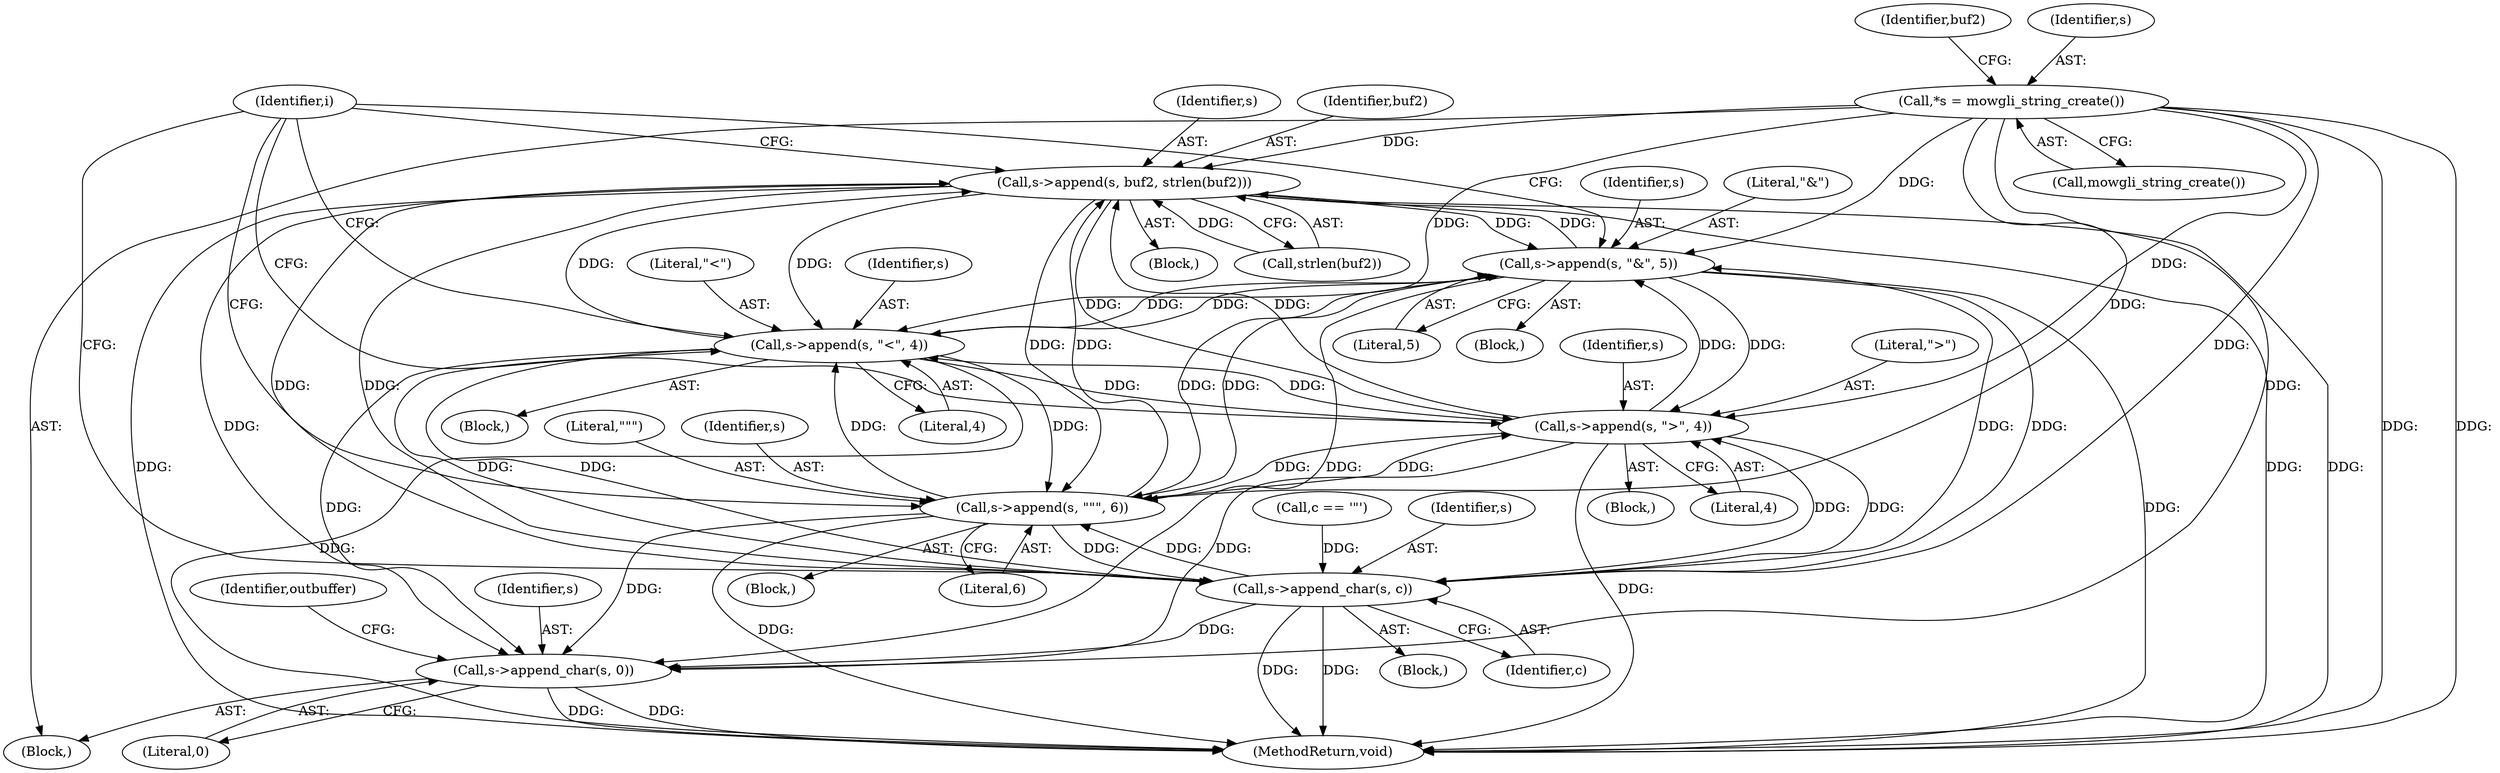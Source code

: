 digraph "0_atheme_87580d767868360d2fed503980129504da84b63e@API" {
"1000108" [label="(Call,*s = mowgli_string_create())"];
"1000157" [label="(Call,s->append(s, buf2, strlen(buf2)))"];
"1000168" [label="(Call,s->append(s, \"&amp;\", 5))"];
"1000178" [label="(Call,s->append(s, \"&lt;\", 4))"];
"1000188" [label="(Call,s->append(s, \"&gt;\", 4))"];
"1000198" [label="(Call,s->append(s, \"&quot;\", 6))"];
"1000204" [label="(Call,s->append_char(s, c))"];
"1000207" [label="(Call,s->append_char(s, 0))"];
"1000209" [label="(Literal,0)"];
"1000204" [label="(Call,s->append_char(s, c))"];
"1000190" [label="(Literal,\"&gt;\")"];
"1000177" [label="(Block,)"];
"1000194" [label="(Call,c == '\"')"];
"1000168" [label="(Call,s->append(s, \"&amp;\", 5))"];
"1000150" [label="(Block,)"];
"1000200" [label="(Literal,\"&quot;\")"];
"1000203" [label="(Block,)"];
"1000159" [label="(Identifier,buf2)"];
"1000198" [label="(Call,s->append(s, \"&quot;\", 6))"];
"1000191" [label="(Literal,4)"];
"1000110" [label="(Call,mowgli_string_create())"];
"1000187" [label="(Block,)"];
"1000211" [label="(Identifier,outbuffer)"];
"1000171" [label="(Literal,5)"];
"1000157" [label="(Call,s->append(s, buf2, strlen(buf2)))"];
"1000108" [label="(Call,*s = mowgli_string_create())"];
"1000197" [label="(Block,)"];
"1000178" [label="(Call,s->append(s, \"&lt;\", 4))"];
"1000205" [label="(Identifier,s)"];
"1000207" [label="(Call,s->append_char(s, 0))"];
"1000201" [label="(Literal,6)"];
"1000189" [label="(Identifier,s)"];
"1000170" [label="(Literal,\"&amp;\")"];
"1000103" [label="(Block,)"];
"1000139" [label="(Identifier,i)"];
"1000158" [label="(Identifier,s)"];
"1000206" [label="(Identifier,c)"];
"1000180" [label="(Literal,\"&lt;\")"];
"1000113" [label="(Identifier,buf2)"];
"1000109" [label="(Identifier,s)"];
"1000188" [label="(Call,s->append(s, \"&gt;\", 4))"];
"1000216" [label="(MethodReturn,void)"];
"1000208" [label="(Identifier,s)"];
"1000160" [label="(Call,strlen(buf2))"];
"1000179" [label="(Identifier,s)"];
"1000181" [label="(Literal,4)"];
"1000167" [label="(Block,)"];
"1000199" [label="(Identifier,s)"];
"1000169" [label="(Identifier,s)"];
"1000108" -> "1000103"  [label="AST: "];
"1000108" -> "1000110"  [label="CFG: "];
"1000109" -> "1000108"  [label="AST: "];
"1000110" -> "1000108"  [label="AST: "];
"1000113" -> "1000108"  [label="CFG: "];
"1000108" -> "1000216"  [label="DDG: "];
"1000108" -> "1000216"  [label="DDG: "];
"1000108" -> "1000157"  [label="DDG: "];
"1000108" -> "1000168"  [label="DDG: "];
"1000108" -> "1000178"  [label="DDG: "];
"1000108" -> "1000188"  [label="DDG: "];
"1000108" -> "1000198"  [label="DDG: "];
"1000108" -> "1000204"  [label="DDG: "];
"1000108" -> "1000207"  [label="DDG: "];
"1000157" -> "1000150"  [label="AST: "];
"1000157" -> "1000160"  [label="CFG: "];
"1000158" -> "1000157"  [label="AST: "];
"1000159" -> "1000157"  [label="AST: "];
"1000160" -> "1000157"  [label="AST: "];
"1000139" -> "1000157"  [label="CFG: "];
"1000157" -> "1000216"  [label="DDG: "];
"1000157" -> "1000216"  [label="DDG: "];
"1000157" -> "1000216"  [label="DDG: "];
"1000168" -> "1000157"  [label="DDG: "];
"1000178" -> "1000157"  [label="DDG: "];
"1000188" -> "1000157"  [label="DDG: "];
"1000198" -> "1000157"  [label="DDG: "];
"1000204" -> "1000157"  [label="DDG: "];
"1000160" -> "1000157"  [label="DDG: "];
"1000157" -> "1000168"  [label="DDG: "];
"1000157" -> "1000178"  [label="DDG: "];
"1000157" -> "1000188"  [label="DDG: "];
"1000157" -> "1000198"  [label="DDG: "];
"1000157" -> "1000204"  [label="DDG: "];
"1000157" -> "1000207"  [label="DDG: "];
"1000168" -> "1000167"  [label="AST: "];
"1000168" -> "1000171"  [label="CFG: "];
"1000169" -> "1000168"  [label="AST: "];
"1000170" -> "1000168"  [label="AST: "];
"1000171" -> "1000168"  [label="AST: "];
"1000139" -> "1000168"  [label="CFG: "];
"1000168" -> "1000216"  [label="DDG: "];
"1000178" -> "1000168"  [label="DDG: "];
"1000188" -> "1000168"  [label="DDG: "];
"1000198" -> "1000168"  [label="DDG: "];
"1000204" -> "1000168"  [label="DDG: "];
"1000168" -> "1000178"  [label="DDG: "];
"1000168" -> "1000188"  [label="DDG: "];
"1000168" -> "1000198"  [label="DDG: "];
"1000168" -> "1000204"  [label="DDG: "];
"1000168" -> "1000207"  [label="DDG: "];
"1000178" -> "1000177"  [label="AST: "];
"1000178" -> "1000181"  [label="CFG: "];
"1000179" -> "1000178"  [label="AST: "];
"1000180" -> "1000178"  [label="AST: "];
"1000181" -> "1000178"  [label="AST: "];
"1000139" -> "1000178"  [label="CFG: "];
"1000178" -> "1000216"  [label="DDG: "];
"1000188" -> "1000178"  [label="DDG: "];
"1000198" -> "1000178"  [label="DDG: "];
"1000204" -> "1000178"  [label="DDG: "];
"1000178" -> "1000188"  [label="DDG: "];
"1000178" -> "1000198"  [label="DDG: "];
"1000178" -> "1000204"  [label="DDG: "];
"1000178" -> "1000207"  [label="DDG: "];
"1000188" -> "1000187"  [label="AST: "];
"1000188" -> "1000191"  [label="CFG: "];
"1000189" -> "1000188"  [label="AST: "];
"1000190" -> "1000188"  [label="AST: "];
"1000191" -> "1000188"  [label="AST: "];
"1000139" -> "1000188"  [label="CFG: "];
"1000188" -> "1000216"  [label="DDG: "];
"1000198" -> "1000188"  [label="DDG: "];
"1000204" -> "1000188"  [label="DDG: "];
"1000188" -> "1000198"  [label="DDG: "];
"1000188" -> "1000204"  [label="DDG: "];
"1000188" -> "1000207"  [label="DDG: "];
"1000198" -> "1000197"  [label="AST: "];
"1000198" -> "1000201"  [label="CFG: "];
"1000199" -> "1000198"  [label="AST: "];
"1000200" -> "1000198"  [label="AST: "];
"1000201" -> "1000198"  [label="AST: "];
"1000139" -> "1000198"  [label="CFG: "];
"1000198" -> "1000216"  [label="DDG: "];
"1000204" -> "1000198"  [label="DDG: "];
"1000198" -> "1000204"  [label="DDG: "];
"1000198" -> "1000207"  [label="DDG: "];
"1000204" -> "1000203"  [label="AST: "];
"1000204" -> "1000206"  [label="CFG: "];
"1000205" -> "1000204"  [label="AST: "];
"1000206" -> "1000204"  [label="AST: "];
"1000139" -> "1000204"  [label="CFG: "];
"1000204" -> "1000216"  [label="DDG: "];
"1000204" -> "1000216"  [label="DDG: "];
"1000194" -> "1000204"  [label="DDG: "];
"1000204" -> "1000207"  [label="DDG: "];
"1000207" -> "1000103"  [label="AST: "];
"1000207" -> "1000209"  [label="CFG: "];
"1000208" -> "1000207"  [label="AST: "];
"1000209" -> "1000207"  [label="AST: "];
"1000211" -> "1000207"  [label="CFG: "];
"1000207" -> "1000216"  [label="DDG: "];
"1000207" -> "1000216"  [label="DDG: "];
}
